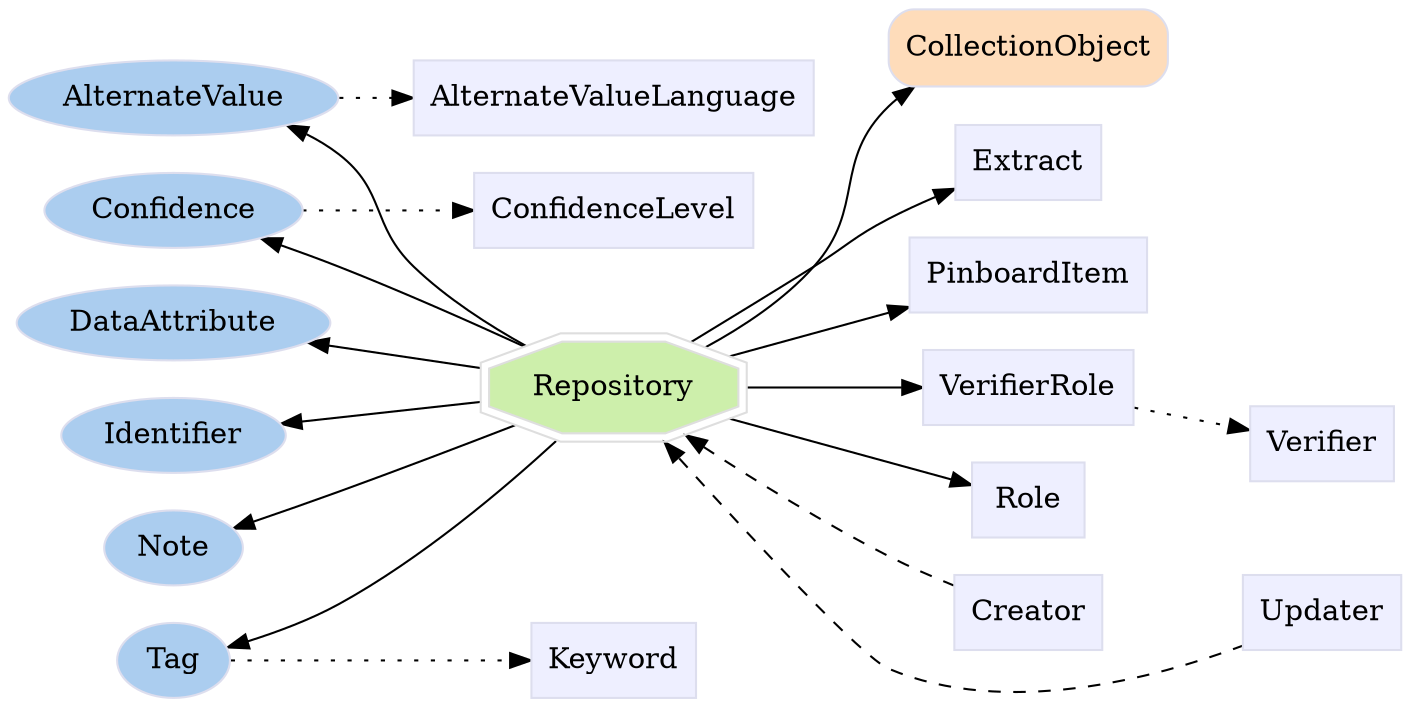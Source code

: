 digraph Repository {
	graph [bb="0,0,555.39,332.5",
		label="",
		outputorder=edgesfirst,
		rankdir=LR
	];
	node [label="\N"];
	subgraph annotator_cluster {
		graph [rank=min];
		AlternateValue	[color="#dddeee",
			fillcolor="#abcdef",
			group=annotator,
			height=0.5,
			href="/develop/Data/models.html#alternate-value",
			label=AlternateValue,
			pos="63.694,288",
			shape=oval,
			style=filled,
			target=_top,
			width=1.7693];
		Confidence	[color="#dddeee",
			fillcolor="#abcdef",
			group=annotator,
			height=0.5,
			href="/develop/Data/models.html#confidence",
			label=Confidence,
			pos="63.694,234",
			shape=oval,
			style=filled,
			target=_top,
			width=1.4082];
		DataAttribute	[color="#dddeee",
			fillcolor="#abcdef",
			group=annotator,
			height=0.5,
			href="/develop/Data/models.html#data-attribute",
			label=DataAttribute,
			pos="63.694,180",
			shape=oval,
			style=filled,
			target=_top,
			width=1.6429];
		Identifier	[color="#dddeee",
			fillcolor="#abcdef",
			group=annotator,
			height=0.5,
			href="/develop/Data/models.html#identifier",
			label=Identifier,
			pos="63.694,126",
			shape=oval,
			style=filled,
			target=_top,
			width=1.1916];
		Tag	[color="#dddeee",
			fillcolor="#abcdef",
			group=annotator,
			height=0.5,
			href="/develop/Data/models.html#tag",
			label=Tag,
			pos="63.694,18",
			shape=oval,
			style=filled,
			target=_top,
			width=0.75];
		Note	[color="#dddeee",
			fillcolor="#abcdef",
			group=annotator,
			height=0.5,
			href="/develop/Data/models.html#note",
			label=Note,
			pos="63.694,72",
			shape=oval,
			style=filled,
			target=_top,
			width=0.77632];
	}
	subgraph core {
		CollectionObject	[color="#dddeee",
			fillcolor="#fedcba",
			group=core,
			height=0.51389,
			href="/develop/Data/models.html#collection-object",
			label=CollectionObject,
			pos="404.89,314",
			shape=Mrecord,
			style=filled,
			target=_top,
			width=1.5139];
	}
	subgraph supporting {
		Repository	[color="#dedede",
			fillcolor="#cdefab",
			group=target,
			height=0.61111,
			href="/develop/Data/models.html#repository",
			label=Repository,
			pos="238.89,151",
			shape=doubleoctagon,
			style=filled,
			target=_top,
			width=1.5963];
		AlternateValueLanguage	[color="#dddeee",
			fillcolor="#eeefff",
			group=supporting,
			height=0.5,
			href="/develop/Data/models.html#alternate-value-language",
			label=AlternateValueLanguage,
			pos="238.89,288",
			shape=box,
			style=filled,
			target=_top,
			width=2.0972];
		ConfidenceLevel	[color="#dddeee",
			fillcolor="#eeefff",
			group=supporting,
			height=0.5,
			href="/develop/Data/models.html#confidence-level",
			label=ConfidenceLevel,
			pos="238.89,234",
			shape=box,
			style=filled,
			target=_top,
			width=1.5139];
		Extract	[color="#dddeee",
			fillcolor="#eeefff",
			group=supporting,
			height=0.5,
			href="/develop/Data/models.html#extract",
			label=Extract,
			pos="404.89,259",
			shape=box,
			style=filled,
			target=_top,
			width=0.77778];
		Keyword	[color="#dddeee",
			fillcolor="#eeefff",
			group=supporting,
			height=0.5,
			href="/develop/Data/models.html#keyword",
			label=Keyword,
			pos="238.89,18",
			shape=box,
			style=filled,
			target=_top,
			width=0.93056];
		PinboardItem	[color="#dddeee",
			fillcolor="#eeefff",
			group=supporting,
			height=0.5,
			href="/develop/Data/models.html#pinboard-item",
			label=PinboardItem,
			pos="404.89,205",
			shape=box,
			style=filled,
			target=_top,
			width=1.2639];
		Role	[color="#dddeee",
			fillcolor="#eeefff",
			group=supporting,
			height=0.5,
			href="/develop/Data/models.html#role",
			label=Role,
			pos="404.89,97",
			shape=box,
			style=filled,
			target=_top,
			width=0.75];
		VerifierRole	[color="#dddeee",
			fillcolor="#eeefff",
			group=supporting,
			height=0.5,
			href="/develop/Data/models.html#verifier-role",
			label=VerifierRole,
			pos="404.89,151",
			shape=box,
			style=filled,
			target=_top,
			width=1.1528];
		Verifier	[color="#dddeee",
			fillcolor="#eeefff",
			group=supporting,
			height=0.5,
			href="/develop/Data/models.html#verifier",
			label=Verifier,
			pos="525.39,124",
			shape=box,
			style=filled,
			target=_top,
			width=0.79167];
		Creator	[color="#dddeee",
			fillcolor="#eeefff",
			group=supporting,
			height=0.5,
			href="/develop/Data/models.html#creator",
			label=Creator,
			pos="404.89,43",
			shape=box,
			style=filled,
			target=_top,
			width=0.79167];
		Updater	[color="#dddeee",
			fillcolor="#eeefff",
			group=supporting,
			height=0.5,
			href="/develop/Data/models.html#updater",
			label=Updater,
			pos="525.39,43",
			shape=box,
			style=filled,
			target=_top,
			width=0.83333];
	}
	AlternateValue -> AlternateValueLanguage	[pos="e,163.14,288 127.71,288 135.98,288 144.57,288 153.13,288",
		style=dotted];
	Confidence -> ConfidenceLevel	[pos="e,184.28,234 114.79,234 133.34,234 154.62,234 174.21,234",
		style=dotted];
	Tag -> Keyword	[pos="e,205.11,18 90.999,18 118.58,18 162.36,18 194.96,18",
		style=dotted];
	Repository -> AlternateValue	[pos="e,105.8,274.36 207.71,170.18 193.36,180.14 176.5,193.12 163.39,207 143.58,227.96 149.55,242.53 127.39,261 123.6,264.15 119.4,266.99 \
115,269.54"];
	Repository -> Confidence	[pos="e,97.406,220.37 203.82,168.96 182.11,180.23 153.29,194.87 127.39,207 120.75,210.11 113.65,213.29 106.72,216.33"];
	Repository -> DataAttribute	[pos="e,116.19,171.38 181.45,160.45 163.81,163.4 144.26,166.68 126.28,169.69"];
	Repository -> Identifier	[pos="e,104.43,131.74 181.27,142.83 159.69,139.71 135.27,136.19 114.37,133.17"];
	Repository -> Tag	[pos="e,88.34,25.88 219.03,128.68 198.42,105.38 163.5,68.95 127.39,45 118.35,39.006 107.77,33.848 97.893,29.694"];
	Repository -> Note	[pos="e,87.409,81.567 201.7,133.6 180.19,123.35 152.33,110.23 127.39,99 117.5,94.546 106.67,89.827 96.839,85.601"];
	Repository -> CollectionObject	[pos="e,362.18,295.82 271.81,169.8 286.23,179.5 302.63,192.37 314.39,207 338.56,237.08 323.86,257.98 350.39,286 351.58,287.26 352.84,288.47 \
354.15,289.63"];
	Repository -> Extract	[pos="e,376.75,246.39 267,171.67 294.08,192.17 333.96,221.93 350.39,232 355.86,235.35 361.8,238.66 367.67,241.75"];
	Repository -> PinboardItem	[pos="e,359.19,190.28 284.27,165.61 304.42,172.25 328.45,180.16 349.66,187.15"];
	Repository -> Role	[pos="e,377.42,105.71 284.27,136.39 310.45,127.77 343.16,117 367.76,108.9"];
	Repository -> VerifierRole	[pos="e,363.14,151 296.33,151 314.77,151 335.13,151 353.13,151"];
	Repository -> Creator	[dir=back,
		pos="s,265.83,130.09 273.93,123.78 295.28,107.29 323.71,86.353 350.39,70 358.55,64.997 367.75,60.103 376.2,55.886",
		style=dashed];
	Repository -> Updater	[dir=back,
		pos="s,254.45,128.94 260.08,120.66 284.96,84.389 326.82,27.165 350.39,16 397.63,-6.3807 459.4,13.185 495.2,28.645",
		style=dashed];
	Role -> Verifier	[pos="e,496.79,117.71 431.89,102.93 448.03,106.6 469.03,111.39 486.94,115.47",
		style=invis];
	VerifierRole -> Verifier	[pos="e,496.59,130.33 446.67,141.71 459.67,138.75 473.98,135.49 486.74,132.58",
		style=dotted];
	Creator -> Updater	[pos="e,495.13,43 433.67,43 448.97,43 468.2,43 485.02,43",
		style=invis];
}
